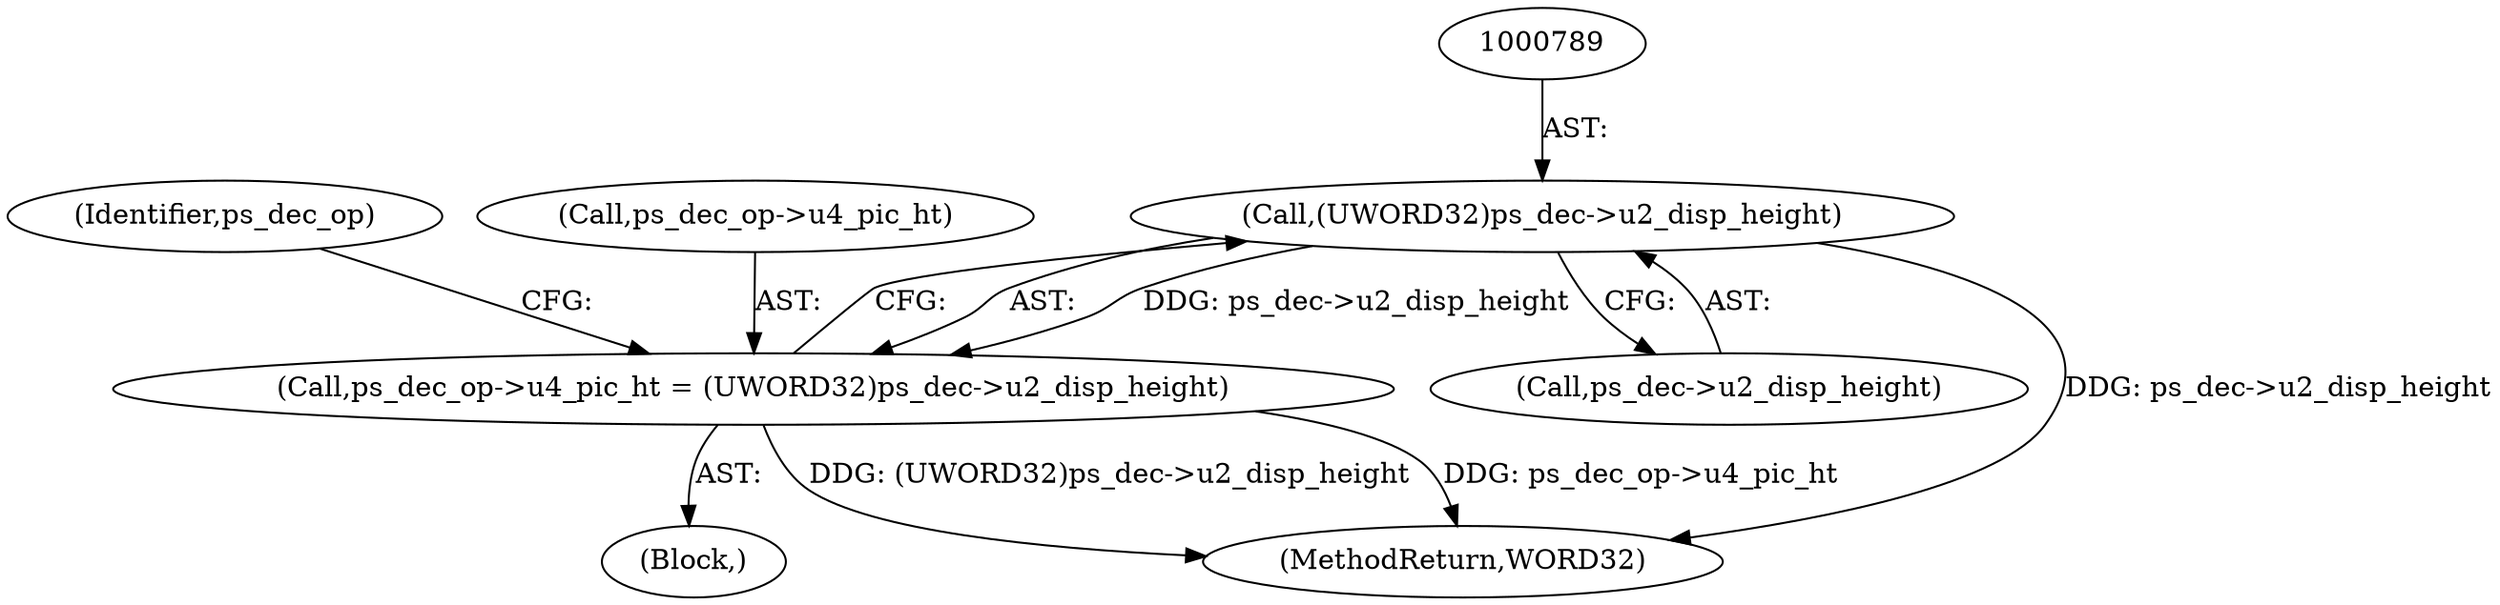 digraph "0_Android_326fe991a4b7971e8aeaf4ac775491dd8abd85bb@pointer" {
"1000788" [label="(Call,(UWORD32)ps_dec->u2_disp_height)"];
"1000784" [label="(Call,ps_dec_op->u4_pic_ht = (UWORD32)ps_dec->u2_disp_height)"];
"1000788" [label="(Call,(UWORD32)ps_dec->u2_disp_height)"];
"1000784" [label="(Call,ps_dec_op->u4_pic_ht = (UWORD32)ps_dec->u2_disp_height)"];
"1000790" [label="(Call,ps_dec->u2_disp_height)"];
"1000795" [label="(Identifier,ps_dec_op)"];
"1002147" [label="(MethodReturn,WORD32)"];
"1000785" [label="(Call,ps_dec_op->u4_pic_ht)"];
"1000712" [label="(Block,)"];
"1000788" -> "1000784"  [label="AST: "];
"1000788" -> "1000790"  [label="CFG: "];
"1000789" -> "1000788"  [label="AST: "];
"1000790" -> "1000788"  [label="AST: "];
"1000784" -> "1000788"  [label="CFG: "];
"1000788" -> "1002147"  [label="DDG: ps_dec->u2_disp_height"];
"1000788" -> "1000784"  [label="DDG: ps_dec->u2_disp_height"];
"1000784" -> "1000712"  [label="AST: "];
"1000785" -> "1000784"  [label="AST: "];
"1000795" -> "1000784"  [label="CFG: "];
"1000784" -> "1002147"  [label="DDG: ps_dec_op->u4_pic_ht"];
"1000784" -> "1002147"  [label="DDG: (UWORD32)ps_dec->u2_disp_height"];
}
